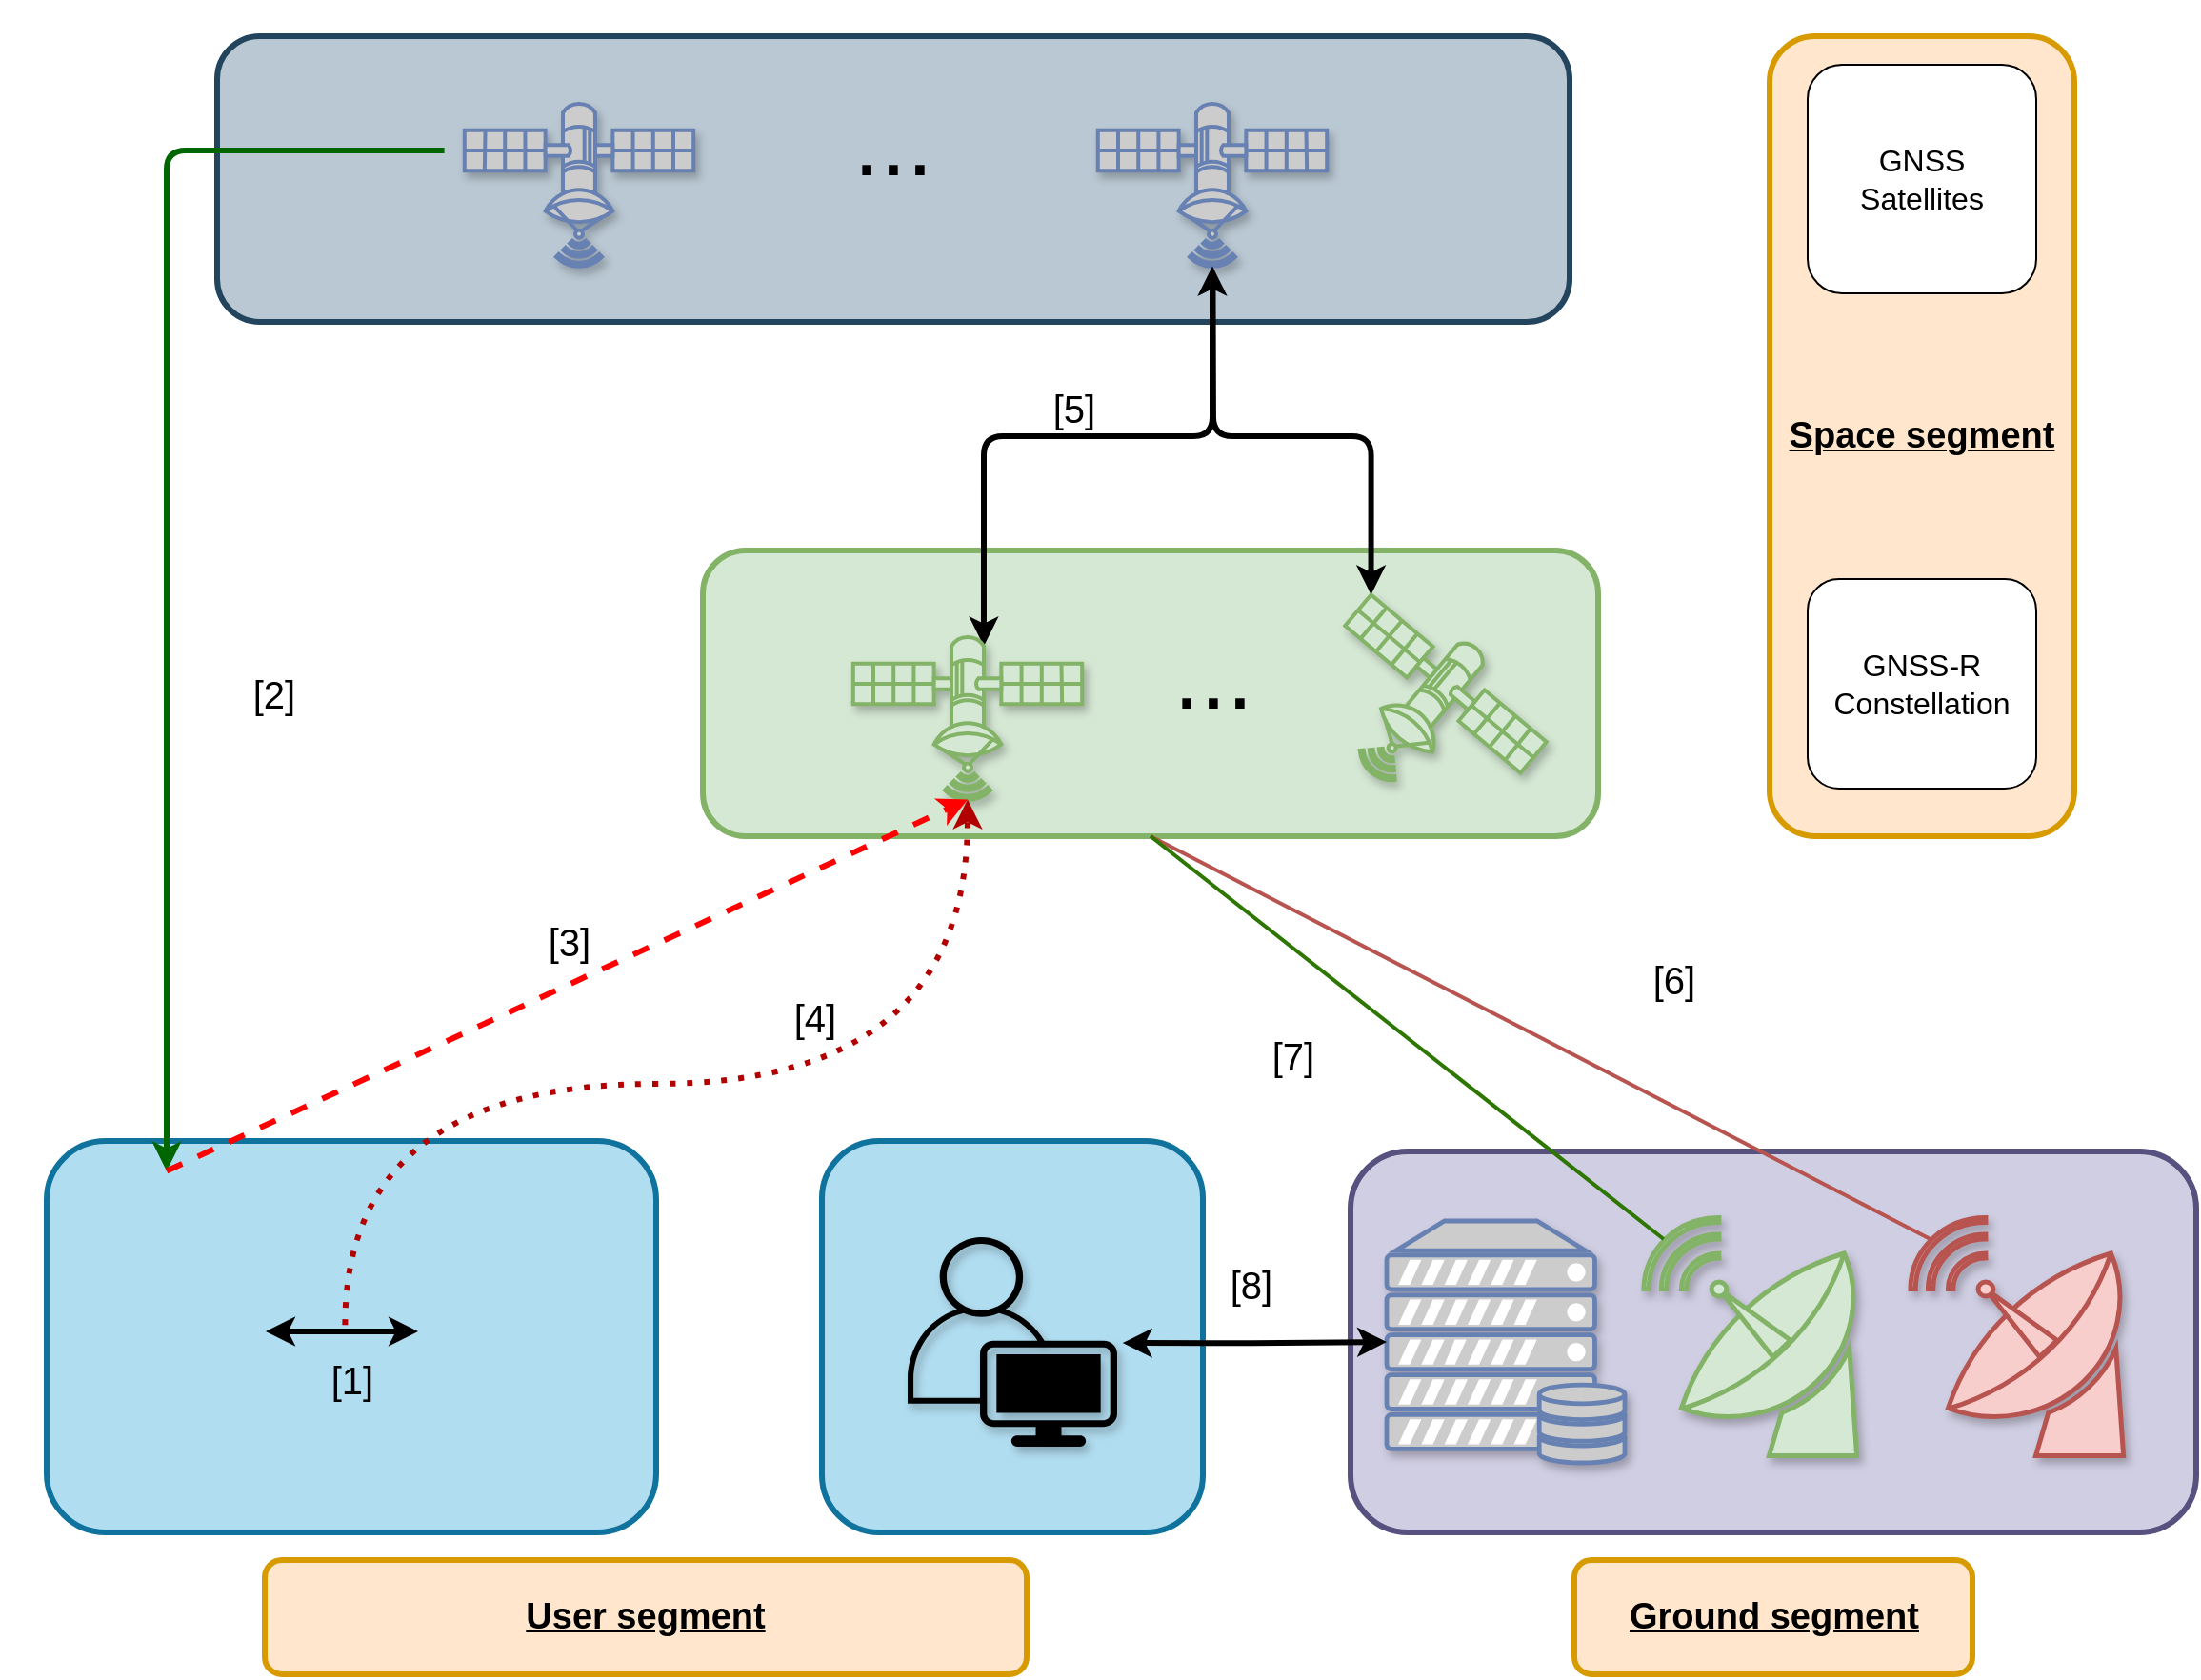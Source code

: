 <mxfile version="20.6.2" type="github">
  <diagram name="Página-1" id="dt_wzMB_MpYMas7HgOmG">
    <mxGraphModel dx="2595" dy="908" grid="1" gridSize="10" guides="1" tooltips="1" connect="1" arrows="1" fold="1" page="1" pageScale="1" pageWidth="827" pageHeight="1169" math="0" shadow="0">
      <root>
        <mxCell id="0" />
        <mxCell id="1" parent="0" />
        <mxCell id="wKvsnvPeL2m5wCwzsed0-3" value="" style="rounded=1;whiteSpace=wrap;html=1;fillColor=#b1ddf0;strokeColor=#10739e;strokeWidth=3;" vertex="1" parent="1">
          <mxGeometry x="292.5" y="620" width="200" height="205.5" as="geometry" />
        </mxCell>
        <mxCell id="ap1h6tMwRlrXqY2yZWWm-24" value="" style="rounded=1;whiteSpace=wrap;html=1;fillColor=#d0cee2;strokeColor=#56517e;strokeWidth=3;" parent="1" vertex="1">
          <mxGeometry x="570" y="625.5" width="444" height="200" as="geometry" />
        </mxCell>
        <mxCell id="ap1h6tMwRlrXqY2yZWWm-18" value="&lt;b&gt;&lt;u&gt;&lt;font style=&quot;font-size: 19px;&quot;&gt;Space segment&lt;/font&gt;&lt;/u&gt;&lt;/b&gt;" style="rounded=1;whiteSpace=wrap;html=1;fillColor=#ffe6cc;strokeColor=#d79b00;strokeWidth=3;" parent="1" vertex="1">
          <mxGeometry x="790" y="40" width="160" height="420" as="geometry" />
        </mxCell>
        <mxCell id="ap1h6tMwRlrXqY2yZWWm-1" value="" style="rounded=1;whiteSpace=wrap;html=1;fillColor=#d5e8d4;strokeColor=#82b366;strokeWidth=3;" parent="1" vertex="1">
          <mxGeometry x="230" y="310" width="470" height="150" as="geometry" />
        </mxCell>
        <mxCell id="ap1h6tMwRlrXqY2yZWWm-3" value="" style="rounded=1;whiteSpace=wrap;html=1;fillColor=#bac8d3;strokeColor=#23445d;strokeWidth=3;" parent="1" vertex="1">
          <mxGeometry x="-25" y="40" width="710" height="150" as="geometry" />
        </mxCell>
        <mxCell id="ap1h6tMwRlrXqY2yZWWm-4" value="" style="rounded=1;whiteSpace=wrap;html=1;fillColor=#b1ddf0;strokeColor=#10739e;strokeWidth=3;" parent="1" vertex="1">
          <mxGeometry x="-114.5" y="620" width="320" height="205.5" as="geometry" />
        </mxCell>
        <mxCell id="ap1h6tMwRlrXqY2yZWWm-5" value="" style="fontColor=#0066CC;verticalAlign=top;verticalLabelPosition=bottom;labelPosition=center;align=center;html=1;outlineConnect=0;fillColor=#CCCCCC;strokeColor=#6881B3;gradientColor=none;gradientDirection=north;strokeWidth=2;shape=mxgraph.networks.satellite;rotation=-45;shadow=1;" parent="1" vertex="1">
          <mxGeometry x="447.5" y="50" width="100" height="100" as="geometry" />
        </mxCell>
        <mxCell id="kZGnujdcsOxxjqPQJTAh-9" style="edgeStyle=orthogonalEdgeStyle;rounded=1;orthogonalLoop=1;jettySize=auto;html=1;strokeWidth=3;fillColor=#d5e8d4;strokeColor=#006600;" parent="1" source="ap1h6tMwRlrXqY2yZWWm-6" target="ap1h6tMwRlrXqY2yZWWm-12" edge="1">
          <mxGeometry relative="1" as="geometry" />
        </mxCell>
        <mxCell id="ap1h6tMwRlrXqY2yZWWm-6" value="" style="fontColor=#0066CC;verticalAlign=top;verticalLabelPosition=bottom;labelPosition=center;align=center;html=1;outlineConnect=0;fillColor=#CCCCCC;strokeColor=#6881B3;gradientColor=none;gradientDirection=north;strokeWidth=2;shape=mxgraph.networks.satellite;flipH=1;rotation=45;shadow=1;" parent="1" vertex="1">
          <mxGeometry x="115" y="50" width="100" height="100" as="geometry" />
        </mxCell>
        <mxCell id="kZGnujdcsOxxjqPQJTAh-13" style="edgeStyle=orthogonalEdgeStyle;orthogonalLoop=1;jettySize=auto;html=1;exitX=0.7;exitY=0.42;exitDx=0;exitDy=0;exitPerimeter=0;entryX=0.07;entryY=0.93;entryDx=0;entryDy=0;entryPerimeter=0;strokeWidth=3;startArrow=classic;startFill=1;rounded=1;" parent="1" source="ap1h6tMwRlrXqY2yZWWm-7" target="ap1h6tMwRlrXqY2yZWWm-5" edge="1">
          <mxGeometry relative="1" as="geometry">
            <Array as="points">
              <mxPoint x="378" y="250" />
              <mxPoint x="498" y="250" />
            </Array>
          </mxGeometry>
        </mxCell>
        <mxCell id="ap1h6tMwRlrXqY2yZWWm-7" value="" style="verticalAlign=top;verticalLabelPosition=bottom;labelPosition=center;align=center;html=1;outlineConnect=0;fillColor=#d5e8d4;strokeColor=#82b366;gradientDirection=north;strokeWidth=2;shape=mxgraph.networks.satellite;rotation=-45;shadow=1;" parent="1" vertex="1">
          <mxGeometry x="319" y="330" width="100" height="100" as="geometry" />
        </mxCell>
        <mxCell id="kZGnujdcsOxxjqPQJTAh-14" style="edgeStyle=orthogonalEdgeStyle;orthogonalLoop=1;jettySize=auto;html=1;exitX=0.15;exitY=0;exitDx=0;exitDy=0;exitPerimeter=0;strokeWidth=3;endArrow=none;endFill=0;startArrow=classic;startFill=1;rounded=1;" parent="1" source="ap1h6tMwRlrXqY2yZWWm-9" target="ap1h6tMwRlrXqY2yZWWm-5" edge="1">
          <mxGeometry relative="1" as="geometry">
            <Array as="points">
              <mxPoint x="581" y="250" />
              <mxPoint x="498" y="250" />
            </Array>
          </mxGeometry>
        </mxCell>
        <mxCell id="ap1h6tMwRlrXqY2yZWWm-9" value="" style="verticalAlign=top;verticalLabelPosition=bottom;labelPosition=center;align=center;html=1;outlineConnect=0;fillColor=#d5e8d4;strokeColor=#82b366;gradientDirection=north;strokeWidth=2;shape=mxgraph.networks.satellite;rotation=-5;gradientColor=none;shadow=1;" parent="1" vertex="1">
          <mxGeometry x="570" y="330" width="100" height="100" as="geometry" />
        </mxCell>
        <mxCell id="kZGnujdcsOxxjqPQJTAh-10" style="orthogonalLoop=1;jettySize=auto;html=1;exitX=0.5;exitY=0;exitDx=0;exitDy=0;entryX=0.07;entryY=0.93;entryDx=0;entryDy=0;entryPerimeter=0;fillColor=#f8cecc;strokeColor=#FF0000;strokeWidth=3;dashed=1;sourcePerimeterSpacing=0;" parent="1" source="ap1h6tMwRlrXqY2yZWWm-12" target="ap1h6tMwRlrXqY2yZWWm-7" edge="1">
          <mxGeometry relative="1" as="geometry" />
        </mxCell>
        <mxCell id="ap1h6tMwRlrXqY2yZWWm-12" value="" style="shape=image;html=1;verticalAlign=top;verticalLabelPosition=bottom;labelBackgroundColor=#ffffff;imageAspect=0;aspect=fixed;image=https://cdn4.iconfinder.com/data/icons/public-transportation-11/128/Public_Transportation_EXPANDED-05-128.png;imageBackground=none;" parent="1" vertex="1">
          <mxGeometry x="-138.5" y="635.75" width="174" height="174" as="geometry" />
        </mxCell>
        <mxCell id="ap1h6tMwRlrXqY2yZWWm-14" value="&lt;font style=&quot;font-size: 16px;&quot;&gt;GNSS &lt;br&gt;Satellites&lt;/font&gt;" style="rounded=1;whiteSpace=wrap;html=1;" parent="1" vertex="1">
          <mxGeometry x="810" y="55" width="120" height="120" as="geometry" />
        </mxCell>
        <mxCell id="ap1h6tMwRlrXqY2yZWWm-15" value="&lt;font style=&quot;font-size: 16px;&quot;&gt;GNSS-R Constellation&lt;/font&gt;" style="rounded=1;whiteSpace=wrap;html=1;" parent="1" vertex="1">
          <mxGeometry x="810" y="325" width="120" height="110" as="geometry" />
        </mxCell>
        <mxCell id="kZGnujdcsOxxjqPQJTAh-1" value="" style="verticalAlign=top;verticalLabelPosition=bottom;labelPosition=center;align=center;html=1;outlineConnect=0;fillColor=#d5e8d4;strokeColor=#82b366;gradientDirection=north;strokeWidth=2;shape=mxgraph.networks.satellite_dish;flipV=0;flipH=1;shadow=1;" parent="1" vertex="1">
          <mxGeometry x="724" y="660.25" width="115" height="125" as="geometry" />
        </mxCell>
        <mxCell id="kZGnujdcsOxxjqPQJTAh-2" value="" style="fontColor=#0066CC;verticalAlign=top;verticalLabelPosition=bottom;labelPosition=center;align=center;html=1;outlineConnect=0;fillColor=#CCCCCC;strokeColor=#6881B3;gradientColor=none;gradientDirection=north;strokeWidth=2;shape=mxgraph.networks.server_storage;shadow=1;" parent="1" vertex="1">
          <mxGeometry x="589" y="662" width="125" height="127" as="geometry" />
        </mxCell>
        <mxCell id="kZGnujdcsOxxjqPQJTAh-20" value="&lt;font style=&quot;font-size: 19px;&quot;&gt;&lt;u&gt;&lt;b&gt;User segment&lt;/b&gt;&lt;/u&gt;&lt;/font&gt;" style="rounded=1;whiteSpace=wrap;html=1;fillColor=#ffe6cc;strokeColor=#d79b00;strokeWidth=3;" parent="1" vertex="1">
          <mxGeometry y="840" width="400" height="60" as="geometry" />
        </mxCell>
        <mxCell id="kZGnujdcsOxxjqPQJTAh-21" value="&lt;font style=&quot;font-size: 19px;&quot;&gt;&lt;b&gt;&lt;u&gt;Ground segment&lt;/u&gt;&lt;/b&gt;&lt;/font&gt;" style="rounded=1;whiteSpace=wrap;html=1;fillColor=#ffe6cc;strokeColor=#d79b00;strokeWidth=3;" parent="1" vertex="1">
          <mxGeometry x="687.5" y="840" width="209" height="60" as="geometry" />
        </mxCell>
        <mxCell id="kZGnujdcsOxxjqPQJTAh-23" style="edgeStyle=orthogonalEdgeStyle;rounded=0;orthogonalLoop=1;jettySize=auto;html=1;exitX=1.026;exitY=0.505;exitDx=0;exitDy=0;exitPerimeter=0;strokeWidth=3;startArrow=classic;startFill=1;" parent="1" source="kZGnujdcsOxxjqPQJTAh-22" target="kZGnujdcsOxxjqPQJTAh-2" edge="1">
          <mxGeometry relative="1" as="geometry" />
        </mxCell>
        <mxCell id="kZGnujdcsOxxjqPQJTAh-22" value="" style="points=[[0.35,0,0],[0.98,0.51,0],[1,0.71,0],[0.67,1,0],[0,0.795,0],[0,0.65,0]];verticalLabelPosition=bottom;sketch=0;html=1;verticalAlign=top;aspect=fixed;align=center;pointerEvents=1;shape=mxgraph.cisco19.user;fillColor=#000000;strokeColor=#36393d;shadow=1;" parent="1" vertex="1">
          <mxGeometry x="337.5" y="670.5" width="110" height="110" as="geometry" />
        </mxCell>
        <mxCell id="kZGnujdcsOxxjqPQJTAh-24" value="&lt;font style=&quot;font-size: 50px;&quot;&gt;...&lt;/font&gt;" style="text;html=1;strokeColor=none;fillColor=none;align=center;verticalAlign=middle;whiteSpace=wrap;rounded=0;" parent="1" vertex="1">
          <mxGeometry x="467.5" y="360" width="60" height="30" as="geometry" />
        </mxCell>
        <mxCell id="kZGnujdcsOxxjqPQJTAh-25" value="&lt;font style=&quot;font-size: 50px;&quot;&gt;...&lt;/font&gt;" style="text;html=1;strokeColor=none;fillColor=none;align=center;verticalAlign=middle;whiteSpace=wrap;rounded=0;" parent="1" vertex="1">
          <mxGeometry x="300" y="80" width="60" height="30" as="geometry" />
        </mxCell>
        <mxCell id="kZGnujdcsOxxjqPQJTAh-27" value="&lt;font style=&quot;font-size: 20px;&quot;&gt;[2]&lt;/font&gt;" style="text;html=1;strokeColor=none;fillColor=none;align=center;verticalAlign=middle;whiteSpace=wrap;rounded=0;" parent="1" vertex="1">
          <mxGeometry x="-25" y="370" width="60" height="30" as="geometry" />
        </mxCell>
        <mxCell id="kZGnujdcsOxxjqPQJTAh-28" value="&lt;font style=&quot;font-size: 20px;&quot;&gt;[3]&lt;/font&gt;" style="text;html=1;strokeColor=none;fillColor=none;align=center;verticalAlign=middle;whiteSpace=wrap;rounded=0;" parent="1" vertex="1">
          <mxGeometry x="130" y="500" width="60" height="30" as="geometry" />
        </mxCell>
        <mxCell id="kZGnujdcsOxxjqPQJTAh-29" value="&lt;font style=&quot;font-size: 20px;&quot;&gt;[4]&lt;/font&gt;" style="text;html=1;strokeColor=none;fillColor=none;align=center;verticalAlign=middle;whiteSpace=wrap;rounded=0;" parent="1" vertex="1">
          <mxGeometry x="259" y="540" width="60" height="30" as="geometry" />
        </mxCell>
        <mxCell id="kZGnujdcsOxxjqPQJTAh-31" value="&lt;font style=&quot;font-size: 20px;&quot;&gt;[7]&lt;/font&gt;" style="text;html=1;strokeColor=none;fillColor=none;align=center;verticalAlign=middle;whiteSpace=wrap;rounded=0;" parent="1" vertex="1">
          <mxGeometry x="510" y="560" width="60" height="30" as="geometry" />
        </mxCell>
        <mxCell id="kZGnujdcsOxxjqPQJTAh-32" value="" style="verticalAlign=top;verticalLabelPosition=bottom;labelPosition=center;align=center;html=1;outlineConnect=0;fillColor=#f8cecc;strokeColor=#b85450;gradientDirection=north;strokeWidth=2;shape=mxgraph.networks.satellite_dish;flipV=0;flipH=1;shadow=1;" parent="1" vertex="1">
          <mxGeometry x="864" y="660.25" width="115" height="125" as="geometry" />
        </mxCell>
        <mxCell id="kZGnujdcsOxxjqPQJTAh-40" value="" style="endArrow=none;html=1;rounded=0;entryX=0.91;entryY=0.09;entryDx=0;entryDy=0;entryPerimeter=0;fillColor=#f8cecc;strokeColor=#b85450;strokeWidth=2;exitX=0.5;exitY=1;exitDx=0;exitDy=0;" parent="1" target="kZGnujdcsOxxjqPQJTAh-32" edge="1" source="ap1h6tMwRlrXqY2yZWWm-1">
          <mxGeometry width="50" height="50" relative="1" as="geometry">
            <mxPoint x="369" y="440" as="sourcePoint" />
            <mxPoint x="419" y="390" as="targetPoint" />
          </mxGeometry>
        </mxCell>
        <mxCell id="kZGnujdcsOxxjqPQJTAh-43" value="" style="endArrow=none;html=1;rounded=0;entryX=0.91;entryY=0.09;entryDx=0;entryDy=0;entryPerimeter=0;strokeWidth=2;fillColor=#60a917;strokeColor=#2D7600;exitX=0.5;exitY=1;exitDx=0;exitDy=0;" parent="1" target="kZGnujdcsOxxjqPQJTAh-1" edge="1" source="ap1h6tMwRlrXqY2yZWWm-1">
          <mxGeometry width="50" height="50" relative="1" as="geometry">
            <mxPoint x="370" y="440" as="sourcePoint" />
            <mxPoint x="631" y="720" as="targetPoint" />
          </mxGeometry>
        </mxCell>
        <mxCell id="kZGnujdcsOxxjqPQJTAh-52" style="edgeStyle=orthogonalEdgeStyle;orthogonalLoop=1;jettySize=auto;html=1;exitX=-0.019;exitY=0.449;exitDx=0;exitDy=0;entryX=0.07;entryY=0.93;entryDx=0;entryDy=0;entryPerimeter=0;curved=1;dashed=1;strokeWidth=3;dashPattern=1 2;fillColor=#e51400;strokeColor=#B20000;exitPerimeter=0;" parent="1" source="kZGnujdcsOxxjqPQJTAh-49" target="ap1h6tMwRlrXqY2yZWWm-7" edge="1">
          <mxGeometry relative="1" as="geometry">
            <Array as="points">
              <mxPoint x="42" y="590" />
              <mxPoint x="369" y="590" />
            </Array>
          </mxGeometry>
        </mxCell>
        <mxCell id="kZGnujdcsOxxjqPQJTAh-49" value="" style="shape=image;html=1;verticalAlign=top;verticalLabelPosition=bottom;labelBackgroundColor=#ffffff;imageAspect=0;aspect=fixed;image=https://cdn4.iconfinder.com/data/icons/public-transportation-11/128/Public_Transportation_EXPANDED-05-128.png;imageBackground=none;" parent="1" vertex="1">
          <mxGeometry x="45.5" y="638.5" width="174" height="174" as="geometry" />
        </mxCell>
        <mxCell id="kZGnujdcsOxxjqPQJTAh-50" value="" style="endArrow=classic;startArrow=classic;html=1;rounded=0;strokeWidth=3;" parent="1" edge="1">
          <mxGeometry width="50" height="50" relative="1" as="geometry">
            <mxPoint x="80.5" y="720" as="sourcePoint" />
            <mxPoint x="0.5" y="720" as="targetPoint" />
          </mxGeometry>
        </mxCell>
        <mxCell id="kZGnujdcsOxxjqPQJTAh-53" value="&lt;font style=&quot;font-size: 20px;&quot;&gt;[1]&lt;/font&gt;" style="text;html=1;strokeColor=none;fillColor=none;align=center;verticalAlign=middle;whiteSpace=wrap;rounded=0;" parent="1" vertex="1">
          <mxGeometry x="15.5" y="730" width="60" height="30" as="geometry" />
        </mxCell>
        <mxCell id="kZGnujdcsOxxjqPQJTAh-54" value="&lt;font style=&quot;font-size: 20px;&quot;&gt;[5]&lt;/font&gt;" style="text;html=1;strokeColor=none;fillColor=none;align=center;verticalAlign=middle;whiteSpace=wrap;rounded=0;" parent="1" vertex="1">
          <mxGeometry x="394.5" y="220" width="60" height="30" as="geometry" />
        </mxCell>
        <mxCell id="kZGnujdcsOxxjqPQJTAh-55" value="&lt;font style=&quot;font-size: 20px;&quot;&gt;[6]&lt;/font&gt;" style="text;html=1;strokeColor=none;fillColor=none;align=center;verticalAlign=middle;whiteSpace=wrap;rounded=0;" parent="1" vertex="1">
          <mxGeometry x="710" y="520" width="60" height="30" as="geometry" />
        </mxCell>
        <mxCell id="_uhtbiMeSOXS93xcSx04-1" value="&lt;font style=&quot;font-size: 20px;&quot;&gt;[8]&lt;/font&gt;" style="text;html=1;strokeColor=none;fillColor=none;align=center;verticalAlign=middle;whiteSpace=wrap;rounded=0;" parent="1" vertex="1">
          <mxGeometry x="487.5" y="680" width="60" height="30" as="geometry" />
        </mxCell>
      </root>
    </mxGraphModel>
  </diagram>
</mxfile>
